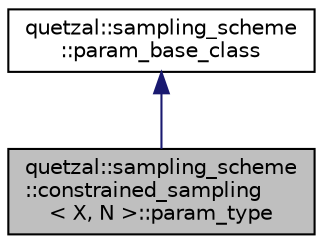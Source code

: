digraph "quetzal::sampling_scheme::constrained_sampling&lt; X, N &gt;::param_type"
{
 // LATEX_PDF_SIZE
  edge [fontname="Helvetica",fontsize="10",labelfontname="Helvetica",labelfontsize="10"];
  node [fontname="Helvetica",fontsize="10",shape=record];
  Node2 [label="quetzal::sampling_scheme\l::constrained_sampling\l\< X, N \>::param_type",height=0.2,width=0.4,color="black", fillcolor="grey75", style="filled", fontcolor="black",tooltip=" "];
  Node3 -> Node2 [dir="back",color="midnightblue",fontsize="10",style="solid",fontname="Helvetica"];
  Node3 [label="quetzal::sampling_scheme\l::param_base_class",height=0.2,width=0.4,color="black", fillcolor="white", style="filled",URL="$classquetzal_1_1sampling__scheme_1_1param__base__class.html",tooltip="Base class for sampling schemes parameter classes."];
}
